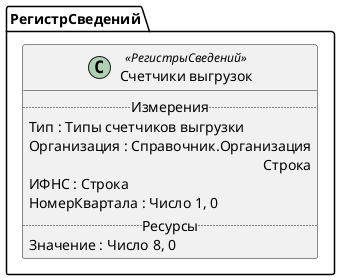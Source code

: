 ﻿@startuml СчетчикиВыгрузок
'!include templates.wsd
'..\include templates.wsd
class РегистрСведений.СчетчикиВыгрузок as "Счетчики выгрузок" <<РегистрыСведений>>
{
..Измерения..
Тип : Типы счетчиков выгрузки
Организация : Справочник.Организация\rСтрока
ИФНС : Строка
НомерКвартала : Число 1, 0
..Ресурсы..
Значение : Число 8, 0
}
@enduml
